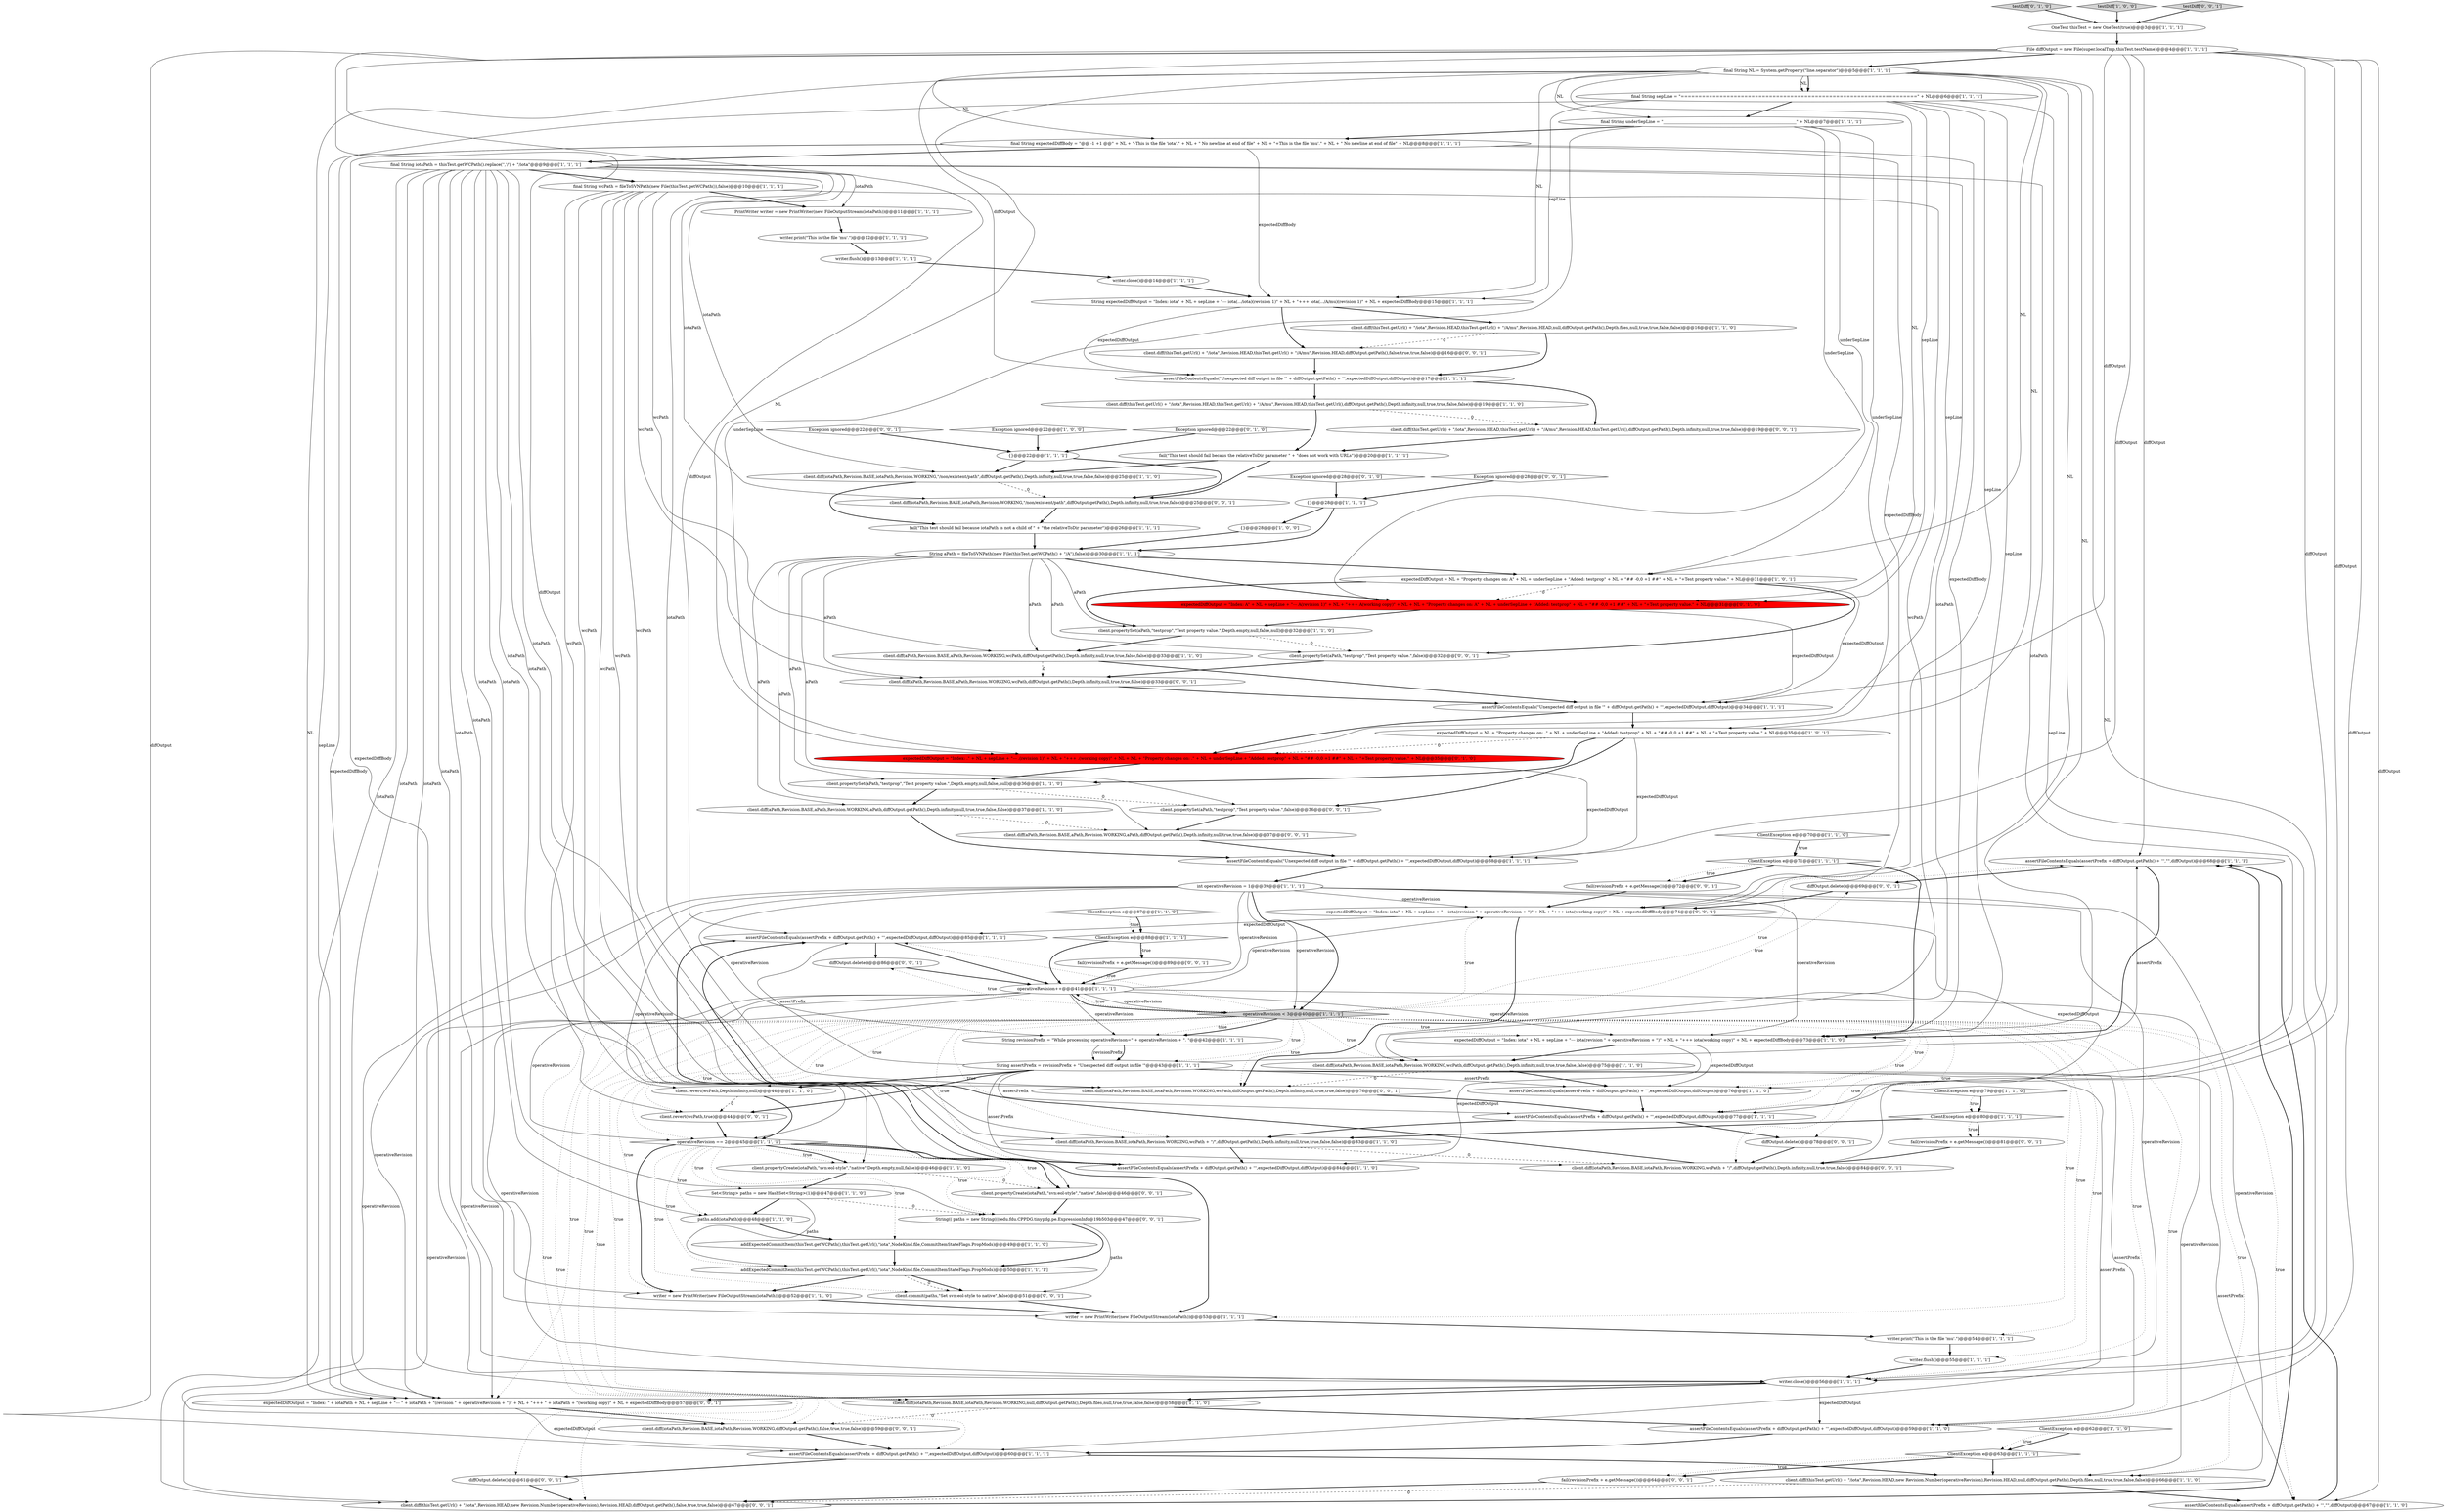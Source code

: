 digraph {
63 [style = filled, label = "assertFileContentsEquals(assertPrefix + diffOutput.getPath() + ''',\"\",diffOutput)@@@68@@@['1', '1', '1']", fillcolor = white, shape = ellipse image = "AAA0AAABBB1BBB"];
51 [style = filled, label = "writer = new PrintWriter(new FileOutputStream(iotaPath))@@@52@@@['1', '1', '0']", fillcolor = white, shape = ellipse image = "AAA0AAABBB1BBB"];
101 [style = filled, label = "fail(revisionPrefix + e.getMessage())@@@89@@@['0', '0', '1']", fillcolor = white, shape = ellipse image = "AAA0AAABBB3BBB"];
95 [style = filled, label = "fail(revisionPrefix + e.getMessage())@@@72@@@['0', '0', '1']", fillcolor = white, shape = ellipse image = "AAA0AAABBB3BBB"];
38 [style = filled, label = "assertFileContentsEquals(assertPrefix + diffOutput.getPath() + ''',\"\",diffOutput)@@@67@@@['1', '1', '0']", fillcolor = white, shape = ellipse image = "AAA0AAABBB1BBB"];
84 [style = filled, label = "client.diff(thisTest.getUrl() + \"/iota\",Revision.HEAD,thisTest.getUrl() + \"/A/mu\",Revision.HEAD,thisTest.getUrl(),diffOutput.getPath(),Depth.infinity,null,true,true,false)@@@19@@@['0', '0', '1']", fillcolor = white, shape = ellipse image = "AAA0AAABBB3BBB"];
50 [style = filled, label = "{}@@@28@@@['1', '1', '1']", fillcolor = white, shape = ellipse image = "AAA0AAABBB1BBB"];
35 [style = filled, label = "fail(\"This test should fail because iotaPath is not a child of \" + \"the relativeToDir parameter\")@@@26@@@['1', '1', '1']", fillcolor = white, shape = ellipse image = "AAA0AAABBB1BBB"];
102 [style = filled, label = "diffOutput.delete()@@@86@@@['0', '0', '1']", fillcolor = white, shape = ellipse image = "AAA0AAABBB3BBB"];
57 [style = filled, label = "assertFileContentsEquals(\"Unexpected diff output in file '\" + diffOutput.getPath() + ''',expectedDiffOutput,diffOutput)@@@34@@@['1', '1', '1']", fillcolor = white, shape = ellipse image = "AAA0AAABBB1BBB"];
89 [style = filled, label = "client.diff(thisTest.getUrl() + \"/iota\",Revision.HEAD,new Revision.Number(operativeRevision),Revision.HEAD,diffOutput.getPath(),false,true,true,false)@@@67@@@['0', '0', '1']", fillcolor = white, shape = ellipse image = "AAA0AAABBB3BBB"];
42 [style = filled, label = "Exception ignored@@@22@@@['1', '0', '0']", fillcolor = white, shape = diamond image = "AAA0AAABBB1BBB"];
55 [style = filled, label = "client.revert(wcPath,Depth.infinity,null)@@@44@@@['1', '1', '0']", fillcolor = white, shape = ellipse image = "AAA0AAABBB1BBB"];
11 [style = filled, label = "ClientException e@@@62@@@['1', '1', '0']", fillcolor = white, shape = diamond image = "AAA0AAABBB1BBB"];
99 [style = filled, label = "client.diff(iotaPath,Revision.BASE,iotaPath,Revision.WORKING,wcPath + \"/\",diffOutput.getPath(),Depth.infinity,null,true,true,false)@@@84@@@['0', '0', '1']", fillcolor = white, shape = ellipse image = "AAA0AAABBB3BBB"];
15 [style = filled, label = "client.diff(iotaPath,Revision.BASE,iotaPath,Revision.WORKING,wcPath,diffOutput.getPath(),Depth.infinity,null,true,true,false,false)@@@75@@@['1', '1', '0']", fillcolor = white, shape = ellipse image = "AAA0AAABBB1BBB"];
12 [style = filled, label = "String expectedDiffOutput = \"Index: iota\" + NL + sepLine + \"--- iota(.../iota)(revision 1)\" + NL + \"+++ iota(.../A/mu)(revision 1)\" + NL + expectedDiffBody@@@15@@@['1', '1', '1']", fillcolor = white, shape = ellipse image = "AAA0AAABBB1BBB"];
19 [style = filled, label = "client.diff(iotaPath,Revision.BASE,iotaPath,Revision.WORKING,\"/non/existent/path\",diffOutput.getPath(),Depth.infinity,null,true,true,false,false)@@@25@@@['1', '1', '0']", fillcolor = white, shape = ellipse image = "AAA0AAABBB1BBB"];
5 [style = filled, label = "final String NL = System.getProperty(\"line.separator\")@@@5@@@['1', '1', '1']", fillcolor = white, shape = ellipse image = "AAA0AAABBB1BBB"];
85 [style = filled, label = "Exception ignored@@@28@@@['0', '0', '1']", fillcolor = white, shape = diamond image = "AAA0AAABBB3BBB"];
2 [style = filled, label = "writer.close()@@@56@@@['1', '1', '1']", fillcolor = white, shape = ellipse image = "AAA0AAABBB1BBB"];
54 [style = filled, label = "{}@@@22@@@['1', '1', '1']", fillcolor = white, shape = ellipse image = "AAA0AAABBB1BBB"];
22 [style = filled, label = "client.diff(iotaPath,Revision.BASE,iotaPath,Revision.WORKING,wcPath + \"/\",diffOutput.getPath(),Depth.infinity,null,true,true,false,false)@@@83@@@['1', '1', '0']", fillcolor = white, shape = ellipse image = "AAA0AAABBB1BBB"];
3 [style = filled, label = "assertFileContentsEquals(assertPrefix + diffOutput.getPath() + ''',expectedDiffOutput,diffOutput)@@@85@@@['1', '1', '1']", fillcolor = white, shape = ellipse image = "AAA0AAABBB1BBB"];
24 [style = filled, label = "client.diff(aPath,Revision.BASE,aPath,Revision.WORKING,wcPath,diffOutput.getPath(),Depth.infinity,null,true,true,false,false)@@@33@@@['1', '1', '0']", fillcolor = white, shape = ellipse image = "AAA0AAABBB1BBB"];
90 [style = filled, label = "String(( paths = new String((((edu.fdu.CPPDG.tinypdg.pe.ExpressionInfo@19b503@@@47@@@['0', '0', '1']", fillcolor = white, shape = ellipse image = "AAA0AAABBB3BBB"];
66 [style = filled, label = "client.propertySet(aPath,\"testprop\",\"Test property value.\",Depth.empty,null,false,null)@@@36@@@['1', '1', '0']", fillcolor = white, shape = ellipse image = "AAA0AAABBB1BBB"];
103 [style = filled, label = "client.commit(paths,\"Set svn:eol-style to native\",false)@@@51@@@['0', '0', '1']", fillcolor = white, shape = ellipse image = "AAA0AAABBB3BBB"];
4 [style = filled, label = "client.diff(thisTest.getUrl() + \"/iota\",Revision.HEAD,thisTest.getUrl() + \"/A/mu\",Revision.HEAD,null,diffOutput.getPath(),Depth.files,null,true,true,false,false)@@@16@@@['1', '1', '0']", fillcolor = white, shape = ellipse image = "AAA0AAABBB1BBB"];
88 [style = filled, label = "client.revert(wcPath,true)@@@44@@@['0', '0', '1']", fillcolor = white, shape = ellipse image = "AAA0AAABBB3BBB"];
20 [style = filled, label = "String revisionPrefix = \"While processing operativeRevison=\" + operativeRevision + \". \"@@@42@@@['1', '1', '1']", fillcolor = white, shape = ellipse image = "AAA0AAABBB1BBB"];
47 [style = filled, label = "writer.flush()@@@13@@@['1', '1', '1']", fillcolor = white, shape = ellipse image = "AAA0AAABBB1BBB"];
52 [style = filled, label = "expectedDiffOutput = NL + \"Property changes on: .\" + NL + underSepLine + \"Added: testprop\" + NL + \"## -0,0 +1 ##\" + NL + \"+Test property value.\" + NL@@@35@@@['1', '0', '1']", fillcolor = white, shape = ellipse image = "AAA0AAABBB1BBB"];
74 [style = filled, label = "testDiff['0', '1', '0']", fillcolor = lightgray, shape = diamond image = "AAA0AAABBB2BBB"];
77 [style = filled, label = "client.diff(aPath,Revision.BASE,aPath,Revision.WORKING,wcPath,diffOutput.getPath(),Depth.infinity,null,true,true,false)@@@33@@@['0', '0', '1']", fillcolor = white, shape = ellipse image = "AAA0AAABBB3BBB"];
53 [style = filled, label = "assertFileContentsEquals(\"Unexpected diff output in file '\" + diffOutput.getPath() + ''',expectedDiffOutput,diffOutput)@@@17@@@['1', '1', '1']", fillcolor = white, shape = ellipse image = "AAA0AAABBB1BBB"];
32 [style = filled, label = "assertFileContentsEquals(assertPrefix + diffOutput.getPath() + ''',expectedDiffOutput,diffOutput)@@@59@@@['1', '1', '0']", fillcolor = white, shape = ellipse image = "AAA0AAABBB1BBB"];
27 [style = filled, label = "int operativeRevision = 1@@@39@@@['1', '1', '1']", fillcolor = white, shape = ellipse image = "AAA0AAABBB1BBB"];
58 [style = filled, label = "ClientException e@@@79@@@['1', '1', '0']", fillcolor = white, shape = diamond image = "AAA0AAABBB1BBB"];
94 [style = filled, label = "diffOutput.delete()@@@69@@@['0', '0', '1']", fillcolor = white, shape = ellipse image = "AAA0AAABBB3BBB"];
7 [style = filled, label = "operativeRevision == 2@@@45@@@['1', '1', '1']", fillcolor = white, shape = diamond image = "AAA0AAABBB1BBB"];
25 [style = filled, label = "ClientException e@@@71@@@['1', '1', '1']", fillcolor = white, shape = diamond image = "AAA0AAABBB1BBB"];
21 [style = filled, label = "assertFileContentsEquals(assertPrefix + diffOutput.getPath() + ''',expectedDiffOutput,diffOutput)@@@60@@@['1', '1', '1']", fillcolor = white, shape = ellipse image = "AAA0AAABBB1BBB"];
82 [style = filled, label = "expectedDiffOutput = \"Index: \" + iotaPath + NL + sepLine + \"--- \" + iotaPath + \"(revision \" + operativeRevision + \")\" + NL + \"+++ \" + iotaPath + \"(working copy)\" + NL + expectedDiffBody@@@57@@@['0', '0', '1']", fillcolor = white, shape = ellipse image = "AAA0AAABBB3BBB"];
43 [style = filled, label = "final String underSepLine = \"___________________________________________________________________\" + NL@@@7@@@['1', '1', '1']", fillcolor = white, shape = ellipse image = "AAA0AAABBB1BBB"];
33 [style = filled, label = "ClientException e@@@88@@@['1', '1', '1']", fillcolor = white, shape = diamond image = "AAA0AAABBB1BBB"];
48 [style = filled, label = "addExpectedCommitItem(thisTest.getWCPath(),thisTest.getUrl(),\"iota\",NodeKind.file,CommitItemStateFlags.PropMods)@@@50@@@['1', '1', '1']", fillcolor = white, shape = ellipse image = "AAA0AAABBB1BBB"];
8 [style = filled, label = "client.diff(thisTest.getUrl() + \"/iota\",Revision.HEAD,new Revision.Number(operativeRevision),Revision.HEAD,null,diffOutput.getPath(),Depth.files,null,true,true,false,false)@@@66@@@['1', '1', '0']", fillcolor = white, shape = ellipse image = "AAA0AAABBB1BBB"];
81 [style = filled, label = "client.propertyCreate(iotaPath,\"svn:eol-style\",\"native\",false)@@@46@@@['0', '0', '1']", fillcolor = white, shape = ellipse image = "AAA0AAABBB3BBB"];
68 [style = filled, label = "addExpectedCommitItem(thisTest.getWCPath(),thisTest.getUrl(),\"iota\",NodeKind.file,CommitItemStateFlags.PropMods)@@@49@@@['1', '1', '0']", fillcolor = white, shape = ellipse image = "AAA0AAABBB1BBB"];
14 [style = filled, label = "ClientException e@@@63@@@['1', '1', '1']", fillcolor = white, shape = diamond image = "AAA0AAABBB1BBB"];
71 [style = filled, label = "Exception ignored@@@28@@@['0', '1', '0']", fillcolor = white, shape = diamond image = "AAA0AAABBB2BBB"];
62 [style = filled, label = "final String wcPath = fileToSVNPath(new File(thisTest.getWCPath()),false)@@@10@@@['1', '1', '1']", fillcolor = white, shape = ellipse image = "AAA0AAABBB1BBB"];
60 [style = filled, label = "expectedDiffOutput = \"Index: iota\" + NL + sepLine + \"--- iota(revision \" + operativeRevision + \")\" + NL + \"+++ iota(working copy)\" + NL + expectedDiffBody@@@73@@@['1', '1', '0']", fillcolor = white, shape = ellipse image = "AAA0AAABBB1BBB"];
98 [style = filled, label = "client.diff(iotaPath,Revision.BASE,iotaPath,Revision.WORKING,wcPath,diffOutput.getPath(),Depth.infinity,null,true,true,false)@@@76@@@['0', '0', '1']", fillcolor = white, shape = ellipse image = "AAA0AAABBB3BBB"];
46 [style = filled, label = "Set<String> paths = new HashSet<String>(1)@@@47@@@['1', '1', '0']", fillcolor = white, shape = ellipse image = "AAA0AAABBB1BBB"];
70 [style = filled, label = "testDiff['1', '0', '0']", fillcolor = lightgray, shape = diamond image = "AAA0AAABBB1BBB"];
23 [style = filled, label = "{}@@@28@@@['1', '0', '0']", fillcolor = white, shape = ellipse image = "AAA0AAABBB1BBB"];
69 [style = filled, label = "ClientException e@@@80@@@['1', '1', '1']", fillcolor = white, shape = diamond image = "AAA0AAABBB1BBB"];
65 [style = filled, label = "fail(\"This test should fail becaus the relativeToDir parameter \" + \"does not work with URLs\")@@@20@@@['1', '1', '1']", fillcolor = white, shape = ellipse image = "AAA0AAABBB1BBB"];
31 [style = filled, label = "writer.close()@@@14@@@['1', '1', '1']", fillcolor = white, shape = ellipse image = "AAA0AAABBB1BBB"];
67 [style = filled, label = "writer.print(\"This is the file 'mu'.\")@@@12@@@['1', '1', '1']", fillcolor = white, shape = ellipse image = "AAA0AAABBB1BBB"];
37 [style = filled, label = "String aPath = fileToSVNPath(new File(thisTest.getWCPath() + \"/A\"),false)@@@30@@@['1', '1', '1']", fillcolor = white, shape = ellipse image = "AAA0AAABBB1BBB"];
59 [style = filled, label = "writer.print(\"This is the file 'mu'.\")@@@54@@@['1', '1', '1']", fillcolor = white, shape = ellipse image = "AAA0AAABBB1BBB"];
41 [style = filled, label = "ClientException e@@@70@@@['1', '1', '0']", fillcolor = white, shape = diamond image = "AAA0AAABBB1BBB"];
64 [style = filled, label = "final String iotaPath = thisTest.getWCPath().replace('\','/') + \"/iota\"@@@9@@@['1', '1', '1']", fillcolor = white, shape = ellipse image = "AAA0AAABBB1BBB"];
34 [style = filled, label = "client.propertySet(aPath,\"testprop\",\"Test property value.\",Depth.empty,null,false,null)@@@32@@@['1', '1', '0']", fillcolor = white, shape = ellipse image = "AAA0AAABBB1BBB"];
29 [style = filled, label = "assertFileContentsEquals(assertPrefix + diffOutput.getPath() + ''',expectedDiffOutput,diffOutput)@@@76@@@['1', '1', '0']", fillcolor = white, shape = ellipse image = "AAA0AAABBB1BBB"];
13 [style = filled, label = "assertFileContentsEquals(assertPrefix + diffOutput.getPath() + ''',expectedDiffOutput,diffOutput)@@@77@@@['1', '1', '1']", fillcolor = white, shape = ellipse image = "AAA0AAABBB1BBB"];
36 [style = filled, label = "writer.flush()@@@55@@@['1', '1', '1']", fillcolor = white, shape = ellipse image = "AAA0AAABBB1BBB"];
18 [style = filled, label = "ClientException e@@@87@@@['1', '1', '0']", fillcolor = white, shape = diamond image = "AAA0AAABBB1BBB"];
6 [style = filled, label = "operativeRevision < 3@@@40@@@['1', '1', '1']", fillcolor = lightgray, shape = diamond image = "AAA0AAABBB1BBB"];
76 [style = filled, label = "fail(revisionPrefix + e.getMessage())@@@64@@@['0', '0', '1']", fillcolor = white, shape = ellipse image = "AAA0AAABBB3BBB"];
86 [style = filled, label = "client.diff(aPath,Revision.BASE,aPath,Revision.WORKING,aPath,diffOutput.getPath(),Depth.infinity,null,true,true,false)@@@37@@@['0', '0', '1']", fillcolor = white, shape = ellipse image = "AAA0AAABBB3BBB"];
73 [style = filled, label = "Exception ignored@@@22@@@['0', '1', '0']", fillcolor = white, shape = diamond image = "AAA0AAABBB2BBB"];
45 [style = filled, label = "OneTest thisTest = new OneTest(true)@@@3@@@['1', '1', '1']", fillcolor = white, shape = ellipse image = "AAA0AAABBB1BBB"];
9 [style = filled, label = "final String expectedDiffBody = \"@@ -1 +1 @@\" + NL + \"-This is the file 'iota'.\" + NL + \"\ No newline at end of file\" + NL + \"+This is the file 'mu'.\" + NL + \"\ No newline at end of file\" + NL@@@8@@@['1', '1', '1']", fillcolor = white, shape = ellipse image = "AAA0AAABBB1BBB"];
72 [style = filled, label = "expectedDiffOutput = \"Index: A\" + NL + sepLine + \"--- A(revision 1)\" + NL + \"+++ A(working copy)\" + NL + NL + \"Property changes on: A\" + NL + underSepLine + \"Added: testprop\" + NL + \"## -0,0 +1 ##\" + NL + \"+Test property value.\" + NL@@@31@@@['0', '1', '0']", fillcolor = red, shape = ellipse image = "AAA1AAABBB2BBB"];
92 [style = filled, label = "fail(revisionPrefix + e.getMessage())@@@81@@@['0', '0', '1']", fillcolor = white, shape = ellipse image = "AAA0AAABBB3BBB"];
56 [style = filled, label = "final String sepLine = \"===================================================================\" + NL@@@6@@@['1', '1', '1']", fillcolor = white, shape = ellipse image = "AAA0AAABBB1BBB"];
61 [style = filled, label = "assertFileContentsEquals(\"Unexpected diff output in file '\" + diffOutput.getPath() + ''',expectedDiffOutput,diffOutput)@@@38@@@['1', '1', '1']", fillcolor = white, shape = ellipse image = "AAA0AAABBB1BBB"];
79 [style = filled, label = "testDiff['0', '0', '1']", fillcolor = lightgray, shape = diamond image = "AAA0AAABBB3BBB"];
100 [style = filled, label = "client.propertySet(aPath,\"testprop\",\"Test property value.\",false)@@@32@@@['0', '0', '1']", fillcolor = white, shape = ellipse image = "AAA0AAABBB3BBB"];
16 [style = filled, label = "paths.add(iotaPath)@@@48@@@['1', '1', '0']", fillcolor = white, shape = ellipse image = "AAA0AAABBB1BBB"];
28 [style = filled, label = "String assertPrefix = revisionPrefix + \"Unexpected diff output in file '\"@@@43@@@['1', '1', '1']", fillcolor = white, shape = ellipse image = "AAA0AAABBB1BBB"];
0 [style = filled, label = "assertFileContentsEquals(assertPrefix + diffOutput.getPath() + ''',expectedDiffOutput,diffOutput)@@@84@@@['1', '1', '0']", fillcolor = white, shape = ellipse image = "AAA0AAABBB1BBB"];
93 [style = filled, label = "client.diff(iotaPath,Revision.BASE,iotaPath,Revision.WORKING,\"/non/existent/path\",diffOutput.getPath(),Depth.infinity,null,true,true,false)@@@25@@@['0', '0', '1']", fillcolor = white, shape = ellipse image = "AAA0AAABBB3BBB"];
17 [style = filled, label = "File diffOutput = new File(super.localTmp,thisTest.testName)@@@4@@@['1', '1', '1']", fillcolor = white, shape = ellipse image = "AAA0AAABBB1BBB"];
30 [style = filled, label = "operativeRevision++@@@41@@@['1', '1', '1']", fillcolor = white, shape = ellipse image = "AAA0AAABBB1BBB"];
10 [style = filled, label = "client.propertyCreate(iotaPath,\"svn:eol-style\",\"native\",Depth.empty,null,false)@@@46@@@['1', '1', '0']", fillcolor = white, shape = ellipse image = "AAA0AAABBB1BBB"];
83 [style = filled, label = "client.diff(iotaPath,Revision.BASE,iotaPath,Revision.WORKING,diffOutput.getPath(),false,true,true,false)@@@59@@@['0', '0', '1']", fillcolor = white, shape = ellipse image = "AAA0AAABBB3BBB"];
75 [style = filled, label = "expectedDiffOutput = \"Index: .\" + NL + sepLine + \"--- .(revision 1)\" + NL + \"+++ .(working copy)\" + NL + NL + \"Property changes on: .\" + NL + underSepLine + \"Added: testprop\" + NL + \"## -0,0 +1 ##\" + NL + \"+Test property value.\" + NL@@@35@@@['0', '1', '0']", fillcolor = red, shape = ellipse image = "AAA1AAABBB2BBB"];
49 [style = filled, label = "client.diff(thisTest.getUrl() + \"/iota\",Revision.HEAD,thisTest.getUrl() + \"/A/mu\",Revision.HEAD,thisTest.getUrl(),diffOutput.getPath(),Depth.infinity,null,true,true,false,false)@@@19@@@['1', '1', '0']", fillcolor = white, shape = ellipse image = "AAA0AAABBB1BBB"];
78 [style = filled, label = "Exception ignored@@@22@@@['0', '0', '1']", fillcolor = white, shape = diamond image = "AAA0AAABBB3BBB"];
91 [style = filled, label = "diffOutput.delete()@@@61@@@['0', '0', '1']", fillcolor = white, shape = ellipse image = "AAA0AAABBB3BBB"];
26 [style = filled, label = "PrintWriter writer = new PrintWriter(new FileOutputStream(iotaPath))@@@11@@@['1', '1', '1']", fillcolor = white, shape = ellipse image = "AAA0AAABBB1BBB"];
1 [style = filled, label = "client.diff(aPath,Revision.BASE,aPath,Revision.WORKING,aPath,diffOutput.getPath(),Depth.infinity,null,true,true,false,false)@@@37@@@['1', '1', '0']", fillcolor = white, shape = ellipse image = "AAA0AAABBB1BBB"];
96 [style = filled, label = "expectedDiffOutput = \"Index: iota\" + NL + sepLine + \"--- iota(revision \" + operativeRevision + \")\" + NL + \"+++ iota(working copy)\" + NL + expectedDiffBody@@@74@@@['0', '0', '1']", fillcolor = white, shape = ellipse image = "AAA0AAABBB3BBB"];
87 [style = filled, label = "diffOutput.delete()@@@78@@@['0', '0', '1']", fillcolor = white, shape = ellipse image = "AAA0AAABBB3BBB"];
40 [style = filled, label = "expectedDiffOutput = NL + \"Property changes on: A\" + NL + underSepLine + \"Added: testprop\" + NL + \"## -0,0 +1 ##\" + NL + \"+Test property value.\" + NL@@@31@@@['1', '0', '1']", fillcolor = white, shape = ellipse image = "AAA0AAABBB1BBB"];
44 [style = filled, label = "writer = new PrintWriter(new FileOutputStream(iotaPath))@@@53@@@['1', '1', '1']", fillcolor = white, shape = ellipse image = "AAA0AAABBB1BBB"];
80 [style = filled, label = "client.propertySet(aPath,\"testprop\",\"Test property value.\",false)@@@36@@@['0', '0', '1']", fillcolor = white, shape = ellipse image = "AAA0AAABBB3BBB"];
39 [style = filled, label = "client.diff(iotaPath,Revision.BASE,iotaPath,Revision.WORKING,null,diffOutput.getPath(),Depth.files,null,true,true,false,false)@@@58@@@['1', '1', '0']", fillcolor = white, shape = ellipse image = "AAA0AAABBB1BBB"];
97 [style = filled, label = "client.diff(thisTest.getUrl() + \"/iota\",Revision.HEAD,thisTest.getUrl() + \"/A/mu\",Revision.HEAD,diffOutput.getPath(),false,true,true,false)@@@16@@@['0', '0', '1']", fillcolor = white, shape = ellipse image = "AAA0AAABBB3BBB"];
37->1 [style = solid, label="aPath"];
6->82 [style = dotted, label="true"];
14->76 [style = bold, label=""];
62->22 [style = solid, label="wcPath"];
64->93 [style = solid, label="iotaPath"];
27->96 [style = solid, label="operativeRevision"];
64->15 [style = solid, label="iotaPath"];
17->53 [style = solid, label="diffOutput"];
5->96 [style = solid, label="NL"];
27->30 [style = solid, label="operativeRevision"];
62->98 [style = solid, label="wcPath"];
39->83 [style = dashed, label="0"];
17->38 [style = solid, label="diffOutput"];
4->53 [style = bold, label=""];
11->14 [style = bold, label=""];
17->61 [style = solid, label="diffOutput"];
49->84 [style = dashed, label="0"];
54->93 [style = bold, label=""];
6->55 [style = dotted, label="true"];
34->100 [style = dashed, label="0"];
6->39 [style = dotted, label="true"];
100->77 [style = bold, label=""];
17->29 [style = solid, label="diffOutput"];
5->40 [style = solid, label="NL"];
24->57 [style = bold, label=""];
21->8 [style = bold, label=""];
73->54 [style = bold, label=""];
64->51 [style = solid, label="iotaPath"];
62->24 [style = solid, label="wcPath"];
6->59 [style = dotted, label="true"];
28->0 [style = solid, label="assertPrefix"];
5->43 [style = solid, label="NL"];
6->32 [style = dotted, label="true"];
6->60 [style = dotted, label="true"];
37->66 [style = solid, label="aPath"];
17->0 [style = solid, label="diffOutput"];
30->6 [style = bold, label=""];
25->95 [style = bold, label=""];
28->29 [style = solid, label="assertPrefix"];
64->44 [style = solid, label="iotaPath"];
55->88 [style = dashed, label="0"];
54->19 [style = bold, label=""];
56->72 [style = solid, label="sepLine"];
30->82 [style = solid, label="operativeRevision"];
6->38 [style = dotted, label="true"];
9->82 [style = solid, label="expectedDiffBody"];
85->50 [style = bold, label=""];
62->15 [style = solid, label="wcPath"];
48->51 [style = bold, label=""];
6->96 [style = dotted, label="true"];
34->24 [style = bold, label=""];
22->0 [style = bold, label=""];
64->26 [style = solid, label="iotaPath"];
14->76 [style = dotted, label="true"];
35->37 [style = bold, label=""];
84->65 [style = bold, label=""];
37->80 [style = solid, label="aPath"];
36->2 [style = bold, label=""];
30->60 [style = solid, label="operativeRevision"];
9->2 [style = solid, label="expectedDiffBody"];
7->16 [style = dotted, label="true"];
67->47 [style = bold, label=""];
69->92 [style = bold, label=""];
64->19 [style = solid, label="iotaPath"];
56->60 [style = solid, label="sepLine"];
79->45 [style = bold, label=""];
13->22 [style = bold, label=""];
45->17 [style = bold, label=""];
65->19 [style = bold, label=""];
64->2 [style = solid, label="iotaPath"];
64->82 [style = solid, label="iotaPath"];
6->0 [style = dotted, label="true"];
81->90 [style = bold, label=""];
17->32 [style = solid, label="diffOutput"];
20->28 [style = solid, label="revisionPrefix"];
3->30 [style = bold, label=""];
46->48 [style = solid, label="paths"];
96->3 [style = solid, label="expectedDiffOutput"];
6->3 [style = dotted, label="true"];
28->55 [style = bold, label=""];
17->13 [style = solid, label="diffOutput"];
19->93 [style = dashed, label="0"];
56->43 [style = bold, label=""];
6->15 [style = dotted, label="true"];
0->3 [style = bold, label=""];
26->67 [style = bold, label=""];
64->10 [style = solid, label="iotaPath"];
17->5 [style = bold, label=""];
9->64 [style = bold, label=""];
7->10 [style = dotted, label="true"];
6->94 [style = dotted, label="true"];
50->23 [style = bold, label=""];
99->3 [style = bold, label=""];
72->57 [style = solid, label="expectedDiffOutput"];
66->80 [style = dashed, label="0"];
5->12 [style = solid, label="NL"];
103->44 [style = bold, label=""];
30->2 [style = solid, label="operativeRevision"];
52->80 [style = bold, label=""];
37->77 [style = solid, label="aPath"];
50->37 [style = bold, label=""];
30->6 [style = solid, label="operativeRevision"];
6->13 [style = dotted, label="true"];
9->96 [style = solid, label="expectedDiffBody"];
80->86 [style = bold, label=""];
37->34 [style = solid, label="aPath"];
28->32 [style = solid, label="assertPrefix"];
51->44 [style = bold, label=""];
11->14 [style = dotted, label="true"];
6->91 [style = dotted, label="true"];
6->98 [style = dotted, label="true"];
92->99 [style = bold, label=""];
94->96 [style = bold, label=""];
64->16 [style = solid, label="iotaPath"];
40->34 [style = bold, label=""];
30->89 [style = solid, label="operativeRevision"];
7->81 [style = bold, label=""];
28->63 [style = solid, label="assertPrefix"];
8->38 [style = bold, label=""];
89->63 [style = bold, label=""];
87->99 [style = bold, label=""];
62->77 [style = solid, label="wcPath"];
6->20 [style = dotted, label="true"];
15->98 [style = dashed, label="0"];
28->3 [style = solid, label="assertPrefix"];
2->39 [style = bold, label=""];
21->91 [style = bold, label=""];
43->75 [style = solid, label="underSepLine"];
5->60 [style = solid, label="NL"];
88->7 [style = bold, label=""];
7->51 [style = bold, label=""];
23->37 [style = bold, label=""];
75->66 [style = bold, label=""];
76->89 [style = bold, label=""];
52->75 [style = dashed, label="0"];
17->3 [style = solid, label="diffOutput"];
64->83 [style = solid, label="iotaPath"];
102->30 [style = bold, label=""];
82->21 [style = solid, label="expectedDiffOutput"];
6->88 [style = dotted, label="true"];
7->46 [style = dotted, label="true"];
55->7 [style = bold, label=""];
6->51 [style = dotted, label="true"];
3->102 [style = bold, label=""];
6->29 [style = dotted, label="true"];
7->81 [style = dotted, label="true"];
6->99 [style = dotted, label="true"];
33->30 [style = bold, label=""];
6->7 [style = dotted, label="true"];
61->27 [style = bold, label=""];
14->8 [style = bold, label=""];
62->26 [style = bold, label=""];
28->88 [style = bold, label=""];
93->35 [style = bold, label=""];
64->22 [style = solid, label="iotaPath"];
96->13 [style = solid, label="expectedDiffOutput"];
15->29 [style = bold, label=""];
7->44 [style = bold, label=""];
56->82 [style = solid, label="sepLine"];
27->82 [style = solid, label="operativeRevision"];
40->72 [style = dashed, label="0"];
46->16 [style = bold, label=""];
56->75 [style = solid, label="sepLine"];
91->89 [style = bold, label=""];
1->86 [style = dashed, label="0"];
18->33 [style = dotted, label="true"];
47->31 [style = bold, label=""];
41->25 [style = dotted, label="true"];
1->61 [style = bold, label=""];
43->40 [style = solid, label="underSepLine"];
18->33 [style = bold, label=""];
64->39 [style = solid, label="iotaPath"];
52->66 [style = bold, label=""];
7->103 [style = dotted, label="true"];
69->22 [style = bold, label=""];
96->98 [style = bold, label=""];
30->8 [style = solid, label="operativeRevision"];
49->65 [style = bold, label=""];
64->90 [style = solid, label="iotaPath"];
28->21 [style = solid, label="assertPrefix"];
24->77 [style = dashed, label="0"];
27->2 [style = solid, label="operativeRevision"];
40->100 [style = bold, label=""];
6->22 [style = dotted, label="true"];
90->103 [style = solid, label="paths"];
2->32 [style = solid, label="expectedDiffOutput"];
66->1 [style = bold, label=""];
75->61 [style = solid, label="expectedDiffOutput"];
43->9 [style = bold, label=""];
64->99 [style = solid, label="iotaPath"];
31->12 [style = bold, label=""];
9->60 [style = solid, label="expectedDiffBody"];
8->89 [style = dashed, label="0"];
16->68 [style = bold, label=""];
82->83 [style = bold, label=""];
68->48 [style = bold, label=""];
62->55 [style = solid, label="wcPath"];
7->68 [style = dotted, label="true"];
6->20 [style = bold, label=""];
27->20 [style = solid, label="operativeRevision"];
6->2 [style = dotted, label="true"];
64->62 [style = bold, label=""];
63->60 [style = bold, label=""];
5->82 [style = solid, label="NL"];
74->45 [style = bold, label=""];
60->0 [style = solid, label="expectedDiffOutput"];
27->60 [style = solid, label="operativeRevision"];
40->57 [style = solid, label="expectedDiffOutput"];
6->8 [style = dotted, label="true"];
19->35 [style = bold, label=""];
39->32 [style = bold, label=""];
6->102 [style = dotted, label="true"];
7->48 [style = dotted, label="true"];
6->83 [style = dotted, label="true"];
30->96 [style = solid, label="operativeRevision"];
33->101 [style = bold, label=""];
83->21 [style = bold, label=""];
72->34 [style = bold, label=""];
17->21 [style = solid, label="diffOutput"];
2->82 [style = bold, label=""];
101->30 [style = bold, label=""];
6->21 [style = dotted, label="true"];
6->63 [style = dotted, label="true"];
6->89 [style = dotted, label="true"];
90->48 [style = bold, label=""];
37->100 [style = solid, label="aPath"];
6->87 [style = dotted, label="true"];
70->45 [style = bold, label=""];
56->12 [style = solid, label="sepLine"];
60->29 [style = solid, label="expectedDiffOutput"];
6->30 [style = dotted, label="true"];
62->88 [style = solid, label="wcPath"];
12->97 [style = bold, label=""];
86->61 [style = bold, label=""];
32->21 [style = bold, label=""];
98->13 [style = bold, label=""];
13->87 [style = bold, label=""];
56->2 [style = solid, label="sepLine"];
5->75 [style = solid, label="NL"];
77->57 [style = bold, label=""];
6->36 [style = dotted, label="true"];
5->56 [style = bold, label=""];
7->10 [style = bold, label=""];
5->52 [style = solid, label="NL"];
27->6 [style = solid, label="operativeRevision"];
4->97 [style = dashed, label="0"];
28->38 [style = solid, label="assertPrefix"];
20->28 [style = bold, label=""];
10->46 [style = bold, label=""];
63->94 [style = bold, label=""];
17->57 [style = solid, label="diffOutput"];
60->15 [style = bold, label=""];
5->56 [style = solid, label="NL"];
17->63 [style = solid, label="diffOutput"];
30->20 [style = solid, label="operativeRevision"];
57->75 [style = bold, label=""];
27->7 [style = solid, label="operativeRevision"];
37->72 [style = bold, label=""];
78->54 [style = bold, label=""];
27->89 [style = solid, label="operativeRevision"];
12->53 [style = solid, label="expectedDiffOutput"];
27->6 [style = bold, label=""];
5->2 [style = solid, label="NL"];
43->52 [style = solid, label="underSepLine"];
7->90 [style = dotted, label="true"];
58->69 [style = bold, label=""];
5->72 [style = solid, label="NL"];
6->44 [style = dotted, label="true"];
97->53 [style = bold, label=""];
6->28 [style = dotted, label="true"];
57->52 [style = bold, label=""];
52->61 [style = solid, label="expectedDiffOutput"];
53->49 [style = bold, label=""];
28->13 [style = solid, label="assertPrefix"];
46->90 [style = dashed, label="0"];
37->86 [style = solid, label="aPath"];
22->99 [style = dashed, label="0"];
64->81 [style = solid, label="iotaPath"];
25->95 [style = dotted, label="true"];
12->4 [style = bold, label=""];
71->50 [style = bold, label=""];
27->8 [style = solid, label="operativeRevision"];
64->98 [style = solid, label="iotaPath"];
38->63 [style = bold, label=""];
65->93 [style = bold, label=""];
30->7 [style = solid, label="operativeRevision"];
48->103 [style = bold, label=""];
69->92 [style = dotted, label="true"];
95->96 [style = bold, label=""];
53->84 [style = bold, label=""];
37->24 [style = solid, label="aPath"];
59->36 [style = bold, label=""];
33->101 [style = dotted, label="true"];
56->96 [style = solid, label="sepLine"];
10->81 [style = dashed, label="0"];
48->103 [style = dashed, label="0"];
41->25 [style = bold, label=""];
42->54 [style = bold, label=""];
43->72 [style = solid, label="underSepLine"];
5->9 [style = solid, label="NL"];
58->69 [style = dotted, label="true"];
25->60 [style = bold, label=""];
9->12 [style = solid, label="expectedDiffBody"];
62->99 [style = solid, label="wcPath"];
37->40 [style = bold, label=""];
44->59 [style = bold, label=""];
29->13 [style = bold, label=""];
}

